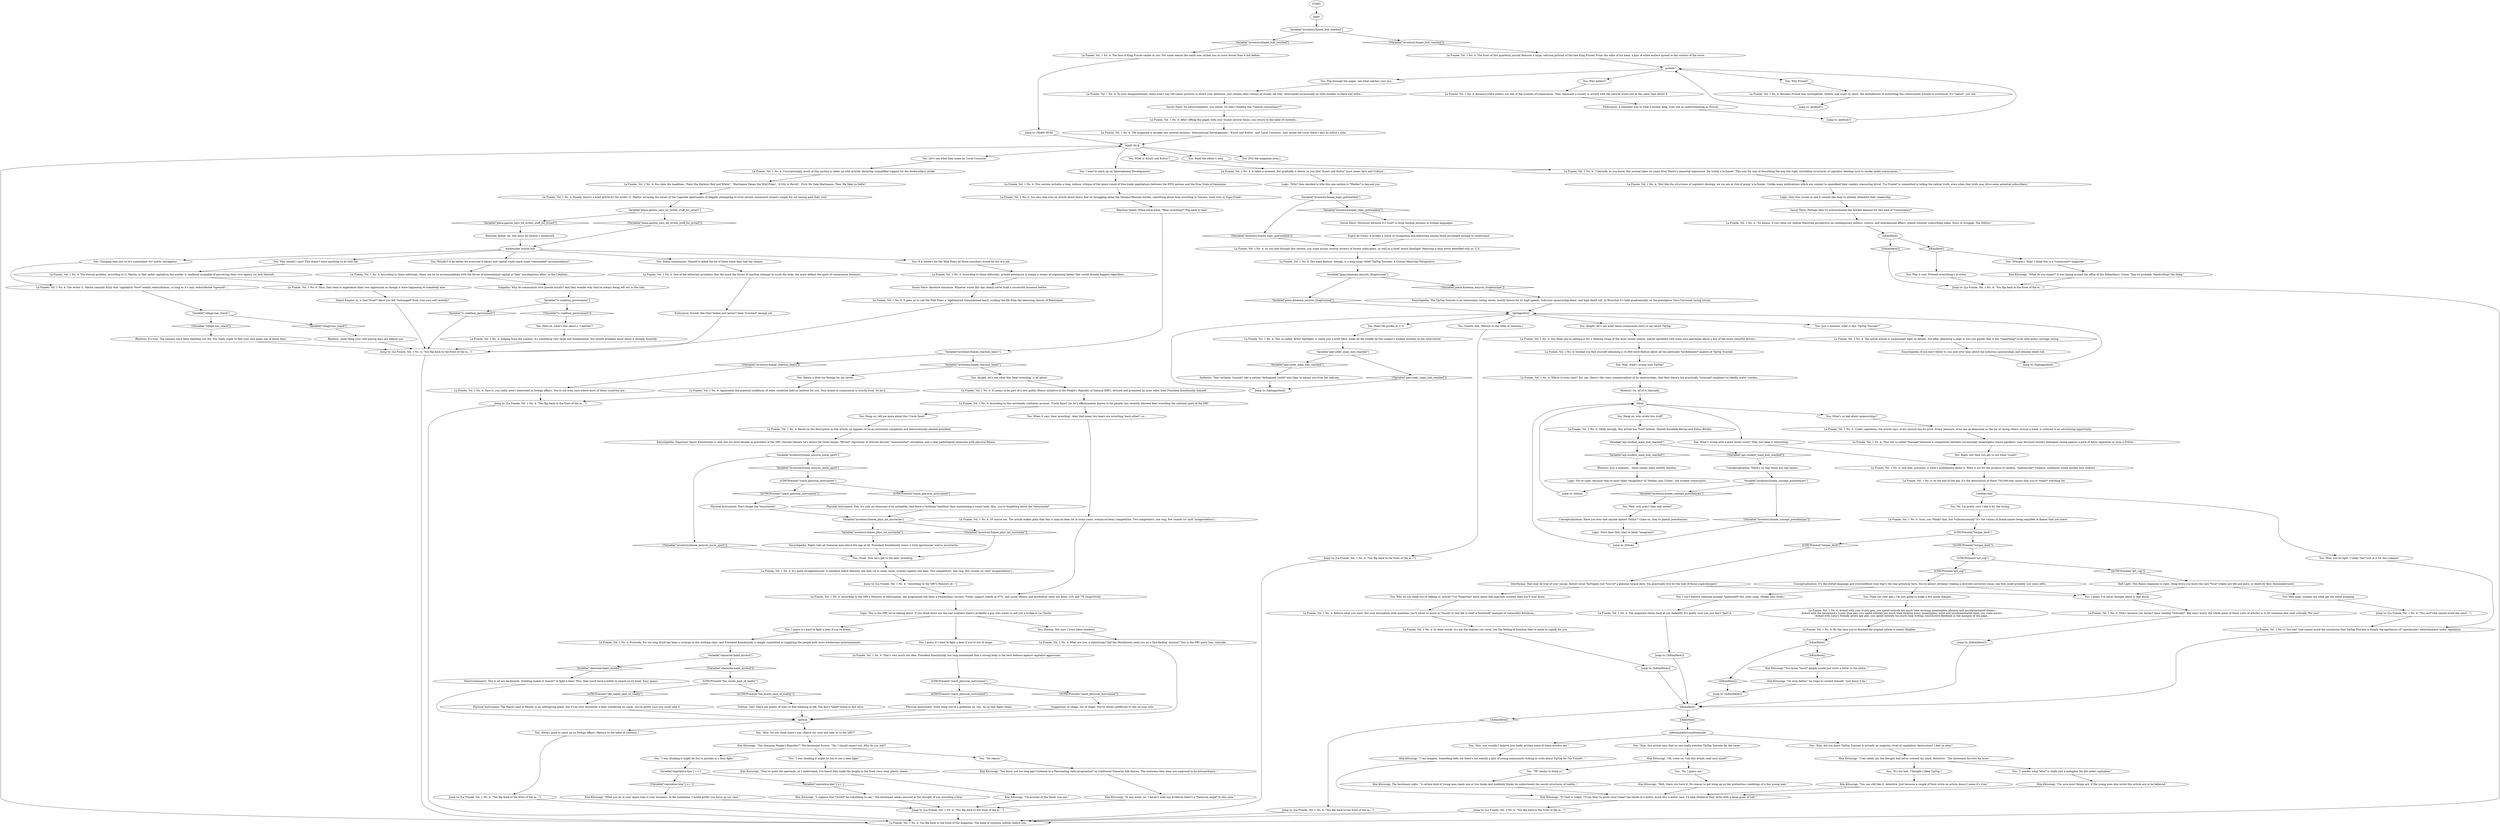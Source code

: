 # INVENTORY / LA FUMEE
# Vol. 1 No. 2 of *La Fumée*, Martinaise's leading quarterly journal of radical Mazovian thought (PART OF THE COMMUNIST DREAM QUEST)
# ==================================================
digraph G {
	  0 [label="START"];
	  1 [label="input"];
	  2 [label="La Fumée, Vol. 1 No. 4: You flip back to the front of the magazine. The table of contents unfolds before you."];
	  3 [label="You: Let's see what they mean by 'Local Concerns'."];
	  4 [label="You: Hang on, tell me more about this 'Uncle Sport'."];
	  5 [label="La Fumée, Vol. 1 No. 4: It takes a moment, but gradually it dawns on you that 'Kunst und Kultur' must mean 'Arts and Culture'..."];
	  6 [label="Variable[\"inventory.fumee_logic_gottwaldish\"]"];
	  7 [label="Variable[\"inventory.fumee_logic_gottwaldish\"]", shape=diamond];
	  8 [label="!(Variable[\"inventory.fumee_logic_gottwaldish\"])", shape=diamond];
	  9 [label="Savoir Faire: Obviously because it's *cool* to drop random phrases in foreign languages."];
	  10 [label="tthub"];
	  11 [label="You: What's so bad about sponsorships?"];
	  12 [label="La Fumée, Vol. 1 No. 4: And that, precisely, is what's problematic about it. Were it not for the promise of random, *spectacular* violence, audiences would quickly lose interest..."];
	  13 [label="Conceptualization: There's no way those are real names."];
	  14 [label="Kim Kitsuragi: \"Well, there you have it. No reason to get hung up on the pretentious ramblings of a few young men.\""];
	  15 [label="La Fumée, Vol. 1 No. 4: Sure, you *think* that, but *subconsciously* it's the visions of brand-names being engulfed in flames that you crave."];
	  16 [label="La Fumée, Vol. 1 No. 4: The writer G. Martin remarks dryly that 'capitalists *love* wealth redistribution, so long as it's only redistributed *upward*'..."];
	  17 [label="Conceptualization: It's the stilted language and overconfident tone that's the real giveaway here. You're almost certainly reading a recycled university essay, one that could probably use some edits."];
	  18 [label="Variable[\"pier.cindy_main_hub_reached\"]"];
	  19 [label="Variable[\"pier.cindy_main_hub_reached\"]", shape=diamond];
	  20 [label="!(Variable[\"pier.cindy_main_hub_reached\"])", shape=diamond];
	  21 [label="Jump to: [MAIN HUB]"];
	  23 [label="La Fumée, Vol. 1 No. 4: Where to even start? For one, there's the crass commercialism of its sponsorships. And then there's the practically *criminal* emphasis on deadly motor crashes..."];
	  24 [label="Jump to: [tiptopprehub]"];
	  25 [label="La Fumée, Vol. 1 No. 4: Under capitalism, the article says, every pursuit has its price. Every pleasure, even one as elemental as the joy of racing others around a track, is reduced to an advertising opportunity."];
	  26 [label="Jump to: [La Fumée, Vol. 1 No. 4: \"You flip back to the front of the m...\"]"];
	  27 [label="You: \"Kim, did you know TipTop Tournée is actually an orgiastic ritual of capitalistic destruction? I had no idea!\""];
	  28 [label="Jump to: [IsKimHere()]"];
	  29 [label="Jump to: [IsKimHere()]"];
	  30 [label="Jump to: [La Fumée, Vol. 1 No. 4: \"You flip back to the front of the m...\"]"];
	  31 [label="You: Hold on, what's this about a 'Coalition'?"];
	  32 [label="La Fumée, Vol. 1 No. 4: Thus, they tend to experience their own oppression as though it were happening to somebody else."];
	  33 [label="La Fumée, Vol. 1 No. 4: The face of King Frissel smiles at you. For some reason the smile now strikes you as more forced than it did before."];
	  34 [label="prehub?"];
	  35 [label="You: Flip through the pages, see what catches your eye."];
	  36 [label="La Fumée, Vol. 1 No. 4: \"Comrade, as you know, this journal takes its name from Mazov's immortal expression 'Du cristal à la fumée.' This was his way of describing the way the rigid, crystalline structures of capitalist ideology turn to smoke under communism...\""];
	  37 [label="La Fumée, Vol. 1 No. 4: It seems to be part of a new public fitness initiative in the People's Republic of Samara (SRV), devised and promoted by none other than President Knezhinisky himself."];
	  38 [label="You: \"No reason.\""];
	  39 [label="Variable[\"reputation.kim\"] >= 1"];
	  40 [label="Variable[\"reputation.kim\"] >= 1", shape=diamond];
	  41 [label="!(Variable[\"reputation.kim\"] >= 1)", shape=diamond];
	  42 [label="You: Great. Now let's get to the bear wrestling."];
	  43 [label="Logic: You're right, because they're most likely *anagrams* of 'Steban' and 'Ulixes', the student communists."];
	  44 [label="safetyhubafterconditionnode"];
	  45 [label="You: \"Kim, this article says that no one really watches TipTop Tournée for the races.\""];
	  46 [label="Jump to: [IsKimHere()]"];
	  47 [label="La Fumée, Vol. 1 No. 4: According to these editorials, private enterprise is simply a means of organising labour that would already happen regardless..."];
	  48 [label="Variable[\"inventory.fumee_hub_reached\"]"];
	  49 [label="Variable[\"inventory.fumee_hub_reached\"]", shape=diamond];
	  50 [label="!(Variable[\"inventory.fumee_hub_reached\"])", shape=diamond];
	  51 [label="La Fumée, Vol. 1 No. 4: Because white antlers are one of the symbols of communism. They represent a society in accord with the natural world and at the same time above it."];
	  52 [label="Jump to: [La Fumée, Vol. 1 No. 4: \"You flip back to the front of the m...\"]"];
	  53 [label="IsKimHere()"];
	  54 [label="IsKimHere()", shape=diamond];
	  55 [label="!(IsKimHere())", shape=diamond];
	  56 [label="Logic: Only four issues in and it sounds like they've already alienated their readership."];
	  57 [label="IsTHCPresent(\"coach_physical_instrument\")"];
	  58 [label="IsTHCPresent(\"coach_physical_instrument\")", shape=diamond];
	  59 [label="!(IsTHCPresent(\"coach_physical_instrument\"))", shape=diamond];
	  60 [label="Kim Kitsuragi: \"You know, not too long ago I listened to a *fascinating radio programme* on traditional Samaran folk dances. The costumes they wear are supposed to be extraordinary...\""];
	  61 [label="Variable[\"inventory.fumee_phys_int_mustache\"]"];
	  62 [label="Variable[\"inventory.fumee_phys_int_mustache\"]", shape=diamond];
	  63 [label="!(Variable[\"inventory.fumee_phys_int_mustache\"])", shape=diamond];
	  64 [label="Esprit de Corps: It evokes a sense of recognition and fellowship among those privileged enough to understand."];
	  65 [label="Authority: That certainly *sounds* like a certain *delinquent youth* who likes to harass you from her balcony."];
	  66 [label="Variable[\"inventory.fumee_concept_pseudonyms\"]"];
	  67 [label="Variable[\"inventory.fumee_concept_pseudonyms\"]", shape=diamond];
	  68 [label="!(Variable[\"inventory.fumee_concept_pseudonyms\"])", shape=diamond];
	  69 [label="IsKimHere()"];
	  70 [label="IsKimHere()", shape=diamond];
	  71 [label="!(IsKimHere())", shape=diamond];
	  72 [label="You: Wouldn't it be better for everyone if labour and capital could reach some *reasonable* accommodation?"];
	  73 [label="Variable[\"tc.coalition_government\"]"];
	  74 [label="Variable[\"tc.coalition_government\"]", shape=diamond];
	  75 [label="!(Variable[\"tc.coalition_government\"])", shape=diamond];
	  76 [label="La Fumée, Vol. 1 No. 4: Of course not. The article makes plain that this is man-on-bear (or in some cases, woman-on-bear) competition. Two competitors, one ring, five rounds (or until 'incapacitation')..."];
	  77 [label="Jump to: [La Fumée, Vol. 1 No. 4: \"You flip back to the front of the m...\"]"];
	  78 [label="Encyclopedia: Sapormat 'Sport' Knezhinisky is well into his third decade as president of the SRV. Outside Samara he's known for three things: *Brutal* repression of internal dissent, *monumental* corruption, and a near-pathological obsession with physical fitness."];
	  79 [label="IsTHCPresent(\"torque_dork\")"];
	  80 [label="IsTHCPresent(\"torque_dork\")", shape=diamond];
	  81 [label="!(IsTHCPresent(\"torque_dork\"))", shape=diamond];
	  82 [label="You: (Take out your pen.) I'm just going to make a few quick changes..."];
	  83 [label="You: Damn communists. Should've killed the lot of them when they had the chance."];
	  84 [label="La Fumée, Vol. 1 No. 4: Judging from the context, it's something very large and fundamental. You should probably know about it already, honestly."];
	  85 [label="La Fumée, Vol. 1 No. 4: Because Frissel was incompetent, foolish, and cruel. In short, the embodiment of everything the communards wished to overthrow. It's *satire*, you see."];
	  86 [label="MAIN HUB"];
	  87 [label="Endurance: A shameful way to treat a former king, even one as underwhelming as Frissel."];
	  88 [label="You: (Whisper.) \"Kim! I think this is a *communist* magazine.\""];
	  89 [label="La Fumée, Vol. 1 No. 4: Based on the description in this article, he appears to be an extremely competent and democratically elected president."];
	  90 [label="La Fumée, Vol. 1 No. 4: Precisely. For too long drink has been a scourge to the working class, and President Knezhinisky is deeply committed to supplying the people with more wholesome entertainments."];
	  91 [label="lasthub"];
	  92 [label="IsTHCPresent(\"the_waste_land_of_reality\")"];
	  93 [label="IsTHCPresent(\"the_waste_land_of_reality\")", shape=diamond];
	  94 [label="!(IsTHCPresent(\"the_waste_land_of_reality\"))", shape=diamond];
	  95 [label="You: What's wrong with a good motor crash? They just keep it interesting."];
	  96 [label="La Fumée, Vol. 1 No. 4: You skim the headlines: 'Paint the Harbour Red and White!', 'Martinaise Tames the Wild Pines', 'A City in Revolt', 'First We Take Martinaise, Then We Take La Delta!'."];
	  97 [label="La Fumée, Vol. 1 No. 4: You also skip over an article about heavy fuel oil smuggling along the Mesque-Messina border, something about bear wrestling in Samara, book riots in Yugo-Graad..."];
	  98 [label="Reaction Speed: Whoa-whoa-whoa. *Bear wrestling*? Flip back to that!"];
	  99 [label="Variable[\"inventory.fumee_reaction_bears\"]"];
	  100 [label="Variable[\"inventory.fumee_reaction_bears\"]", shape=diamond];
	  101 [label="!(Variable[\"inventory.fumee_reaction_bears\"])", shape=diamond];
	  102 [label="You: Alright, let's see what this 'bear wrestling' is all about..."];
	  103 [label="Suggestion: In shape, out of shape. You've always preferred to rely on your wits."];
	  104 [label="You: Always good to catch up on foreign affairs. (Return to the table of contents.)"];
	  105 [label="You: \"I was thinking it might be fun to partake in a bear fight.\""];
	  106 [label="Variable[\"inventory.fumee_encyclo_uncle_sport\"]"];
	  107 [label="Variable[\"inventory.fumee_encyclo_uncle_sport\"]", shape=diamond];
	  108 [label="!(Variable[\"inventory.fumee_encyclo_uncle_sport\"])", shape=diamond];
	  109 [label="Logic: *Why* they decided to title this one section in *Walder* is beyond you."];
	  110 [label="La Fumée, Vol. 1 No. 4: This so-called 'Artist Spotlight' is really just a brief Q&A, made all the briefer by the subject's evident hostility to her interviewer."];
	  111 [label="Jump to: [La Fumée, Vol. 1 No. 4: \"You flip back to the front of the m...\"]"];
	  112 [label="You: Wait, what's wrong with TipTop?"];
	  113 [label="Untitled hub"];
	  114 [label="La Fumée, Vol. 1 No. 4: Believe what you want, but your fascination with machines you'll never so much as *touch* in real life is itself a *textbook* example of commodity fetishism..."];
	  115 [label="You: Play it cool. Pretend everything's in order."];
	  116 [label="You: I guess it's hard to fight a bear if you're out of shape."];
	  117 [label="Kim Kitsuragi: \"They're quite the spectacle, as I understand. I've heard they make the people in the front rows wear plastic sheets...\""];
	  118 [label="Encyclopedia: If you don't follow it, you only ever hear about the ludicrous sponsorships and obscene death toll..."];
	  119 [label="Kim Kitsuragi: \"Oh, come on. Can this article read your mind?\""];
	  120 [label="Kim Kitsuragi: \"I'm sure most things are, if the young men who wrote this article are to be believed.\""];
	  121 [label="You: I guess I've never thought about it that much."];
	  122 [label="La Fumée, Vol. 1 No. 4: Armed with your trusty pen, you spend entirely too much time excising meaningless phrases and unsubstantiated claims...\nArmed with the lieutenant's trusty blue pen, you spend entirely too much time striking every meaningless word and unsubstantiated claim you come across...\nArmed with Lena's friendly green ape pen, you spend entirely too much time writing constructive feedback in the margins of the page... "];
	  123 [label="La Fumée, Vol. 1 No. 4: That's because you haven't been reading *critically*. But don't worry, the whole point of these sorts of articles is to let someone else read critically *for you*."];
	  124 [label="Kim Kitsuragi: \"You know, *most* people would just write a letter to the editor...\""];
	  125 [label="Savoir Faire: Absolute nonsense. Whoever wrote this has clearly never built a successful business before."];
	  126 [label="La Fumée, Vol. 1 No. 4: The magazine is divided into several sections: 'International Developments', 'Kunst und Kultur', and 'Local Concerns'. Just inside the cover there's also an editor's note."];
	  127 [label="Jump to: [prehub?]"];
	  128 [label="You: Hmmm. Not sure I trust these numbers."];
	  129 [label="La Fumée, Vol. 1 No. 4: What are you, a statistician? Did the Moralintern send you on a 'fact-finding' mission? This is the SRV party line, comrade."];
	  130 [label="Kim Kitsuragi: \"On account of the blood, you see.\""];
	  131 [label="Jump to: [La Fumée, Vol. 1 No. 4: \"According to the SRV's Ministry of...\"]"];
	  132 [label="Variable[\"plaza.kineema_encyclo_titoptournee\"]"];
	  133 [label="Variable[\"plaza.kineema_encyclo_titoptournee\"]", shape=diamond];
	  134 [label="!(Variable[\"plaza.kineema_encyclo_titoptournee\"])", shape=diamond];
	  135 [label="Rhetoric: Just a moment... those names seem awfully familiar."];
	  136 [label="Logic: More than that, they're likely *anagrams*."];
	  137 [label="Kim Kitsuragi: The lieutenant sighs. \"A certain kind of young man reads one or two books and suddenly thinks he understands the secret structures of reality...\""];
	  138 [label="Savoir Faire: Perhaps they've overestimated the market demand for this kind of *commentary*."];
	  139 [label="La Fumée, Vol. 1 No. 4: After riffling the pages with your thumb several times, you return to the table of contents..."];
	  140 [label="La Fumée, Vol. 1 No. 4: That's very much the idea. President Knezhinisky has long maintained that a strong body is the best defence against capitalist aggression."];
	  141 [label="Volition: See? There are plenty of ways to find meaning in life. You don't *need* booze to feel alive."];
	  142 [label="Kim Kitsuragi: \"What you do in your spare time is your business. In the meantime, I would prefer you focus on our case.\""];
	  143 [label="La Fumée, Vol. 1 No. 4: It's quite straightforward. A standard match features one man (or in some cases, woman) against one bear. Two competitors, one ring, five rounds (or until 'incapacitation')..."];
	  144 [label="La Fumée, Vol. 1 No. 4: Thus the so-called *tournée* becomes a competition between increasingly meaningless brand signifiers: your discount laundry detergent racing against a pack of Astra cigarettes or even a Frittte..."];
	  145 [label="Kim Kitsuragi: \"I can safely say the thought had never crossed my mind, detective.\" The lieutenant furrows his brow."];
	  146 [label="Jump to: [La Fumée, Vol. 1 No. 4: \"You flip back to the front of the m...\"]"];
	  147 [label="You: If it weren't for the Wild Pines all those moochers would be out of a job."];
	  148 [label="La Fumée, Vol. 1 No. 4: \"But like the structures of capitalist ideology, we too are at risk of going 'à la fumée.' Unlike many publications which are content to spoonfeed their readers reassuring drivel, *La Fumée* is committed to telling the radical truth, even when that truth may drive away potential subscribers.\""];
	  149 [label="Physical Instrument: The Waste Land of Reality is an unforgiving place, but if you ever encounter a bear wandering its roads, you're pretty sure you could take it."];
	  150 [label="La Fumée, Vol. 1 No. 4: The main feature, though, is a long essay titled 'TipTop Tournée: A Critical Mazovian Perspective'."];
	  151 [label="You: Read the profile of 'C.S.'"];
	  152 [label="You: Sounds dull. (Return to the table of contents.)"];
	  153 [label="Jump to: [tthub]"];
	  154 [label="Kim Kitsuragi: \"I can imagine. Something tells me there's not exactly a glut of young communists itching to write about TipTop for *La Fumée*...\""];
	  155 [label="You: \"No, I guess not.\""];
	  156 [label="La Fumée, Vol. 1 No. 4: Finally, there's a brief article by the writer 'G. Martin' accusing the owner of the Capeside Apartments of illegally attempting to evict certain communist tenants simply for not having paid their rent."];
	  157 [label="Variable[\"plaza.gaston_says_he_writes_stuff_for_evrart\"]"];
	  158 [label="Variable[\"plaza.gaston_says_he_writes_stuff_for_evrart\"]", shape=diamond];
	  159 [label="!(Variable[\"plaza.gaston_says_he_writes_stuff_for_evrart\"])", shape=diamond];
	  160 [label="You: When it says 'bear wrestling', does that mean two bears are wrestling *each other*, or..."];
	  161 [label="Physical Instrument: Good thing you're a goddamn ox, son. An ox that fights bears."];
	  162 [label="You: \"Kim! Do you think there's any chance our case will take us to the SRV?\""];
	  163 [label="Jump to: [La Fumée, Vol. 1 No. 4: \"You flip back to the front of the m...\"]"];
	  164 [label="You: \"I was thinking it might be fun to see a bear fight.\""];
	  165 [label="Physical Instrument: Don't forget the *moustache*."];
	  166 [label="You: Just a moment, what is this 'TipTop Tournée'?"];
	  167 [label="La Fumée, Vol. 1 No. 4: The actual article is surprisingly light on details, but after skimming a page or two you gather that it has *something* to do with motor carriage racing..."];
	  168 [label="La Fumée, Vol. 1 No. 4: You think you're settling in for a relaxing recap of the most recent season, maybe sprinkled with some nice anecdotes about a few of the more colourful drivers..."];
	  169 [label="La Fumée, Vol. 1 No. 4: You see? One cannot avoid the conclusion that TipTop Tournée is simply the apotheosis of \"spectacular\" entertainment under capitalism."];
	  170 [label="IsTHCPresent(\"art_cop\")"];
	  171 [label="IsTHCPresent(\"art_cop\")", shape=diamond];
	  172 [label="!(IsTHCPresent(\"art_cop\"))", shape=diamond];
	  173 [label="You: I can't believe someone actually *published* this utter tripe. (Shake your head.)"];
	  174 [label="La Fumée, Vol. 1 No. 4: The magazine stares back at you defiantly. It's pretty sure you just don't *get* it."];
	  175 [label="La Fumée, Vol. 1 No. 4: In other words, it's not the engines you covet, but the feeling of freedom they're made to signify for you."];
	  176 [label="Variable[\"village.has_shack\"]"];
	  177 [label="Variable[\"village.has_shack\"]", shape=diamond];
	  178 [label="!(Variable[\"village.has_shack\"])", shape=diamond];
	  179 [label="Rhetoric: Good thing your rent-paying days are behind you."];
	  180 [label="Rhetoric: It's true. The rentiers have been bleeding you dry. You really ought to find your own place one of these days."];
	  181 [label="La Fumée, Vol. 1 No. 4: To your disappointment, there aren't any full-colour pictures to direct your attention, just column after column of closely set text, interrupted occasionally by little doodles in black and white..."];
	  182 [label="Savoir Faire: No advertisements, you notice. So who's funding this *radical commentary*?"];
	  183 [label="Kim Kitsuragi: \"I suppose that *would* be something to see.\" The lieutenant seems amused at the thought of you wrestling a bear."];
	  184 [label="Physical Instrument: Son, it's only an obsession if its unhealthy. And there's *nothing* healthier than maintaining a sound body. Also, you're forgetting about the *moustache*."];
	  185 [label="You: Wait, why aren't they real names?"];
	  186 [label="You: No, I'm pretty sure I like it for the racing."];
	  187 [label="You: \"It's too bad. I thought I liked TipTop.\""];
	  188 [label="La Fumée, Vol. 1 No. 4: One of the editorials proclaims that the more the forces of reaction attempt to crush the body, the more defiant the spirit of communism becomes..."];
	  189 [label="La Fumée, Vol. 1 No. 4: The eternal problem, according to G. Martin, is that under capitalism the worker is rendered incapable of perceiving their own agency (or lack thereof)..."];
	  190 [label="Inland Empire: Is, is that *true*? Have you felt *estranged* from your own self recently?"];
	  191 [label="You: I want to catch up on 'International Developments'."];
	  192 [label="La Fumée, Vol. 1 No. 4: This section includes a long, tedious critique of the latest round of free-trade negotiations between the EPIS nations and the Free State of Semenine."];
	  193 [label="Encyclopedia: Right. Like all Samaran men above the age of 40, President Knezhinisky wears a truly spectacular walrus moustache."];
	  194 [label="La Fumée, Vol. 1 No. 4: Instead you find yourself skimming a 10,000-word feature about all the politically *problematic* aspects of TipTop Tournée."];
	  195 [label="Kim Kitsuragi: \"You can still like it, detective. Just because a couple of fools wrote an article doesn't mean it's true.\""];
	  196 [label="You: \"*It* seems to think so.\""];
	  197 [label="dockworker article hub"];
	  198 [label="La Fumée, Vol. 1 No. 4: According to these editorials, there can be no accommodation with the forces of international capital or their 'mucilaginous allies' in the Coalition..."];
	  199 [label="You: What is 'Kunst und Kultur'?"];
	  200 [label="You: I guess it's hard to fight a bear if you're drunk."];
	  201 [label="La Fumée, Vol. 1 No. 4: At the end of the day, it's the destruction of these 750,000-reál racers that you're *really* watching for."];
	  202 [label="Jump to: [tthub]"];
	  203 [label="La Fumée, Vol. 1 No. 4: By the time you're finished the original article is nearly illegible."];
	  204 [label="Reaction Speed: Ah, this must be Gaston's handiwork."];
	  205 [label="You: Charging rent just to live somewhere *is* pretty outrageous."];
	  206 [label="You: Why antlers?"];
	  207 [label="You: Seems a little too foreign for my tastes."];
	  208 [label="Variable[\"character.habit_alcohol\"]"];
	  209 [label="Variable[\"character.habit_alcohol\"]", shape=diamond];
	  210 [label="!(Variable[\"character.habit_alcohol\"])", shape=diamond];
	  211 [label="tiptopprehub"];
	  212 [label="You: Hang on, who wrote this stuff?"];
	  213 [label="Kim Kitsuragi: \"If I had to wager, I'd say they've never even *seen* the inside of a motor, much less a motor race. I'd take whatever they write with a large grain of salt.\""];
	  214 [label="Interfacing: That may be true of your casual, factory-issue TipTopper, but *you're* a genuine torque dork. You practically live for the wail of those superchargers!"];
	  215 [label="You: Hell yeah, crashes are what get the blood pumping."];
	  216 [label="You: Who do you think you're talking to, article? I've *forgotten* more about fuel-injection systems than you'll ever know."];
	  217 [label="Kim Kitsuragi: \"Or even better,\" he stops to correct himself, \"just leave it be.\""];
	  218 [label="La Fumée, Vol. 1 No. 4: It goes on to call the Wild Pines a 'nightmarish transnational leech, sucking the life from the labouring classes of Martinaise'."];
	  219 [label="You: Why Frissel?"];
	  220 [label="Jump to: [prehub?]"];
	  221 [label="La Fumée, Vol. 1 No. 4: \"So please, if you value our radical Mazovian perspective on contemporary politics, culture, and international affairs, please consider subscribing today. Yours in struggle, The Editors.\""];
	  222 [label="Jump to: [La Fumée, Vol. 1 No. 4: \"You flip back to the front of the m...\"]"];
	  223 [label="Electrochemistry: This is all ass-backwards. Drinking makes it *easier* to fight a bear! Plus, then you'll have a bottle to smash on its head. Easy peasy!"];
	  224 [label="Jump to: [tiptopprehub]"];
	  225 [label="Conceptualization: Have you ever met anyone named 'Exilus'? Come on, they're plainly pseudonyms."];
	  226 [label="IsKimHere()"];
	  227 [label="IsKimHere()", shape=diamond];
	  228 [label="!(IsKimHere())", shape=diamond];
	  229 [label="Half Light: This flimsy magazine is right. Deep down you know the only *true* stakes are life and glory, or death by fiery dismemberment."];
	  230 [label="La Fumée, Vol. 1 No. 4: Unsurprisingly, much of this section is taken up with articles declaring unqualified support for the dockworkers' strike."];
	  231 [label="You: Why should I care? This doesn't have anything to do with me."];
	  232 [label="La Fumée, Vol. 1 No. 4: The front of this quarterly journal features a large, satirical portrait of the late King Frissel. From the sides of his head, a pair of white antlers spread to the corners of the cover."];
	  233 [label="You: Read the editor's note."];
	  234 [label="You: [Put the magazine away.]"];
	  235 [label="Kim Kitsuragi: \"What do you expect? It was laying around the office of the Débardeurs' Union. They're probably *bankrolling* the thing.\""];
	  236 [label="La Fumée, Vol. 1 No. 4: Face it, you really aren't interested in foreign affairs. You're not even sure where most of these countries are..."];
	  237 [label="La Fumée, Vol. 1 No. 4: Apparently the material conditions of other countries hold no interest for you. Your brand of communism is strictly local. So be it..."];
	  238 [label="La Fumée, Vol. 1 No. 4: According to this extremely credulous account, 'Uncle Sport' (as he's affectionately known to his people) has recently decreed bear wrestling the national sport of the SRV."];
	  239 [label="La Fumée, Vol. 1 No. 4: According to the SRV's Ministry of Information, the programme has been a tremendous success. Public support stands at 87%, and youth obesity and alcoholism rates are down 12% and 7% respectively."];
	  240 [label="IsTHCPresent(\"coach_physical_instrument\")"];
	  241 [label="IsTHCPresent(\"coach_physical_instrument\")", shape=diamond];
	  242 [label="!(IsTHCPresent(\"coach_physical_instrument\"))", shape=diamond];
	  243 [label="Encyclopedia: The TipTop Tournée is an interisolary racing series, mostly known for its high speeds, ludicrous sponsorship deals, and high death toll. In Revachol it's held quadrennially on the prestigious Zéro Carrousel racing circuit."];
	  244 [label="You: Alright, let's see what these communists have to say about TipTop."];
	  245 [label="La Fumée, Vol. 1 No. 4: Oddly enough, this article has *two* bylines: Nasteb Encalada-Bernal and Exilus Bücher."];
	  246 [label="Variable[\"apt.student_main_hub_reached\"]"];
	  247 [label="Variable[\"apt.student_main_hub_reached\"]", shape=diamond];
	  248 [label="!(Variable[\"apt.student_main_hub_reached\"])", shape=diamond];
	  249 [label="You: \"Kim, you wouldn't believe how badly written some of these articles are.\""];
	  250 [label="Logic: This is the SRV we're talking about. If you think those are the real numbers there's probably a guy who wants to sell you a bridge in La Cherte."];
	  251 [label="La Fumée, Vol. 1 No. 4: As you leaf through this section, you come across several reviews of recent radio-plays, as well as a brief 'Artist Spotlight' featuring a local artist identified only as 'C.S.'"];
	  252 [label="You: \"I wonder what *else* is really just a metaphor for life under capitalism.\""];
	  253 [label="Jump to: [IsKimHere()]"];
	  254 [label="Endurance: Sounds like their bodies just haven't been *crushed* enough yet."];
	  255 [label="Kim Kitsuragi: \"The Samaran People's Republic?\" The lieutenant frowns. \"No, I should expect not. Why do you ask?\""];
	  256 [label="Kim Kitsuragi: \"In any event, no, I haven't seen any evidence there's a *Samaran angle* to this case.\""];
	  257 [label="Rhetoric: So, all of it, basically."];
	  258 [label="You: Right, but then you get to see them *crash*."];
	  259 [label="You: Wow, you're right. I really *am* just in it for the violence!"];
	  260 [label="Jump to: [La Fumée, Vol. 1 No. 4: \"You see? One cannot avoid the concl...\"]"];
	  261 [label="Empathy: Why do communists love puerile insults? And they wonder why they're always being left out in the cold."];
	  0 -> 1
	  1 -> 48
	  2 -> 86
	  3 -> 230
	  4 -> 89
	  5 -> 109
	  6 -> 8
	  6 -> 7
	  7 -> 9
	  8 -> 251
	  9 -> 64
	  10 -> 11
	  10 -> 212
	  10 -> 95
	  11 -> 25
	  12 -> 201
	  13 -> 66
	  14 -> 213
	  15 -> 79
	  16 -> 176
	  17 -> 121
	  17 -> 82
	  17 -> 173
	  18 -> 19
	  18 -> 20
	  19 -> 65
	  20 -> 24
	  21 -> 86
	  23 -> 257
	  24 -> 211
	  25 -> 144
	  26 -> 2
	  27 -> 145
	  28 -> 226
	  29 -> 226
	  30 -> 2
	  31 -> 84
	  32 -> 190
	  33 -> 21
	  34 -> 35
	  34 -> 219
	  34 -> 206
	  35 -> 181
	  36 -> 148
	  37 -> 238
	  38 -> 60
	  39 -> 40
	  39 -> 41
	  40 -> 183
	  41 -> 142
	  42 -> 143
	  43 -> 153
	  44 -> 249
	  44 -> 27
	  44 -> 45
	  45 -> 119
	  46 -> 226
	  47 -> 125
	  48 -> 49
	  48 -> 50
	  49 -> 33
	  50 -> 232
	  51 -> 87
	  52 -> 2
	  53 -> 54
	  53 -> 55
	  54 -> 88
	  54 -> 115
	  55 -> 52
	  56 -> 138
	  57 -> 58
	  57 -> 59
	  58 -> 161
	  59 -> 103
	  60 -> 256
	  61 -> 62
	  61 -> 63
	  62 -> 193
	  63 -> 42
	  64 -> 251
	  65 -> 24
	  66 -> 67
	  66 -> 68
	  67 -> 185
	  68 -> 202
	  69 -> 70
	  69 -> 71
	  70 -> 124
	  71 -> 28
	  72 -> 198
	  73 -> 74
	  73 -> 75
	  74 -> 30
	  75 -> 31
	  76 -> 239
	  77 -> 2
	  78 -> 106
	  79 -> 80
	  79 -> 81
	  80 -> 214
	  81 -> 170
	  82 -> 122
	  83 -> 188
	  84 -> 30
	  85 -> 220
	  86 -> 3
	  86 -> 199
	  86 -> 233
	  86 -> 234
	  86 -> 191
	  87 -> 127
	  88 -> 235
	  89 -> 78
	  90 -> 208
	  91 -> 104
	  91 -> 162
	  92 -> 93
	  92 -> 94
	  93 -> 149
	  94 -> 141
	  95 -> 12
	  96 -> 156
	  97 -> 98
	  98 -> 99
	  99 -> 100
	  99 -> 101
	  100 -> 102
	  100 -> 207
	  101 -> 236
	  102 -> 37
	  103 -> 91
	  104 -> 163
	  105 -> 39
	  106 -> 107
	  106 -> 108
	  107 -> 240
	  108 -> 42
	  109 -> 6
	  110 -> 18
	  111 -> 2
	  112 -> 23
	  113 -> 186
	  113 -> 259
	  114 -> 175
	  115 -> 52
	  116 -> 140
	  117 -> 130
	  118 -> 224
	  119 -> 155
	  119 -> 196
	  120 -> 213
	  121 -> 123
	  122 -> 203
	  123 -> 46
	  124 -> 217
	  125 -> 218
	  126 -> 86
	  127 -> 34
	  128 -> 129
	  129 -> 91
	  130 -> 77
	  131 -> 239
	  132 -> 133
	  132 -> 134
	  133 -> 211
	  134 -> 243
	  135 -> 43
	  136 -> 202
	  137 -> 213
	  138 -> 221
	  139 -> 126
	  140 -> 57
	  141 -> 91
	  142 -> 77
	  143 -> 131
	  144 -> 258
	  145 -> 187
	  145 -> 252
	  146 -> 2
	  147 -> 47
	  148 -> 56
	  149 -> 91
	  150 -> 132
	  151 -> 110
	  152 -> 111
	  153 -> 10
	  154 -> 213
	  155 -> 14
	  156 -> 157
	  157 -> 158
	  157 -> 159
	  158 -> 204
	  159 -> 197
	  160 -> 76
	  161 -> 91
	  162 -> 255
	  163 -> 2
	  164 -> 117
	  165 -> 61
	  166 -> 167
	  167 -> 118
	  168 -> 194
	  169 -> 226
	  170 -> 171
	  170 -> 172
	  171 -> 17
	  172 -> 229
	  173 -> 174
	  174 -> 29
	  175 -> 253
	  176 -> 177
	  176 -> 178
	  177 -> 179
	  178 -> 180
	  179 -> 30
	  180 -> 30
	  181 -> 182
	  182 -> 139
	  183 -> 77
	  184 -> 61
	  185 -> 225
	  186 -> 15
	  187 -> 195
	  188 -> 254
	  189 -> 32
	  190 -> 30
	  191 -> 192
	  192 -> 97
	  193 -> 42
	  194 -> 112
	  195 -> 213
	  196 -> 137
	  197 -> 231
	  197 -> 72
	  197 -> 205
	  197 -> 83
	  197 -> 147
	  198 -> 261
	  199 -> 5
	  200 -> 90
	  201 -> 113
	  202 -> 10
	  203 -> 69
	  204 -> 197
	  205 -> 16
	  206 -> 51
	  207 -> 237
	  208 -> 209
	  208 -> 210
	  209 -> 223
	  210 -> 92
	  211 -> 152
	  211 -> 244
	  211 -> 166
	  211 -> 151
	  212 -> 245
	  213 -> 146
	  214 -> 216
	  214 -> 121
	  215 -> 260
	  216 -> 114
	  217 -> 28
	  218 -> 30
	  219 -> 85
	  220 -> 34
	  221 -> 53
	  222 -> 2
	  223 -> 91
	  224 -> 211
	  225 -> 136
	  226 -> 227
	  226 -> 228
	  227 -> 44
	  228 -> 26
	  229 -> 121
	  229 -> 215
	  230 -> 96
	  231 -> 189
	  232 -> 34
	  233 -> 36
	  235 -> 52
	  236 -> 222
	  237 -> 222
	  238 -> 160
	  238 -> 4
	  239 -> 250
	  240 -> 241
	  240 -> 242
	  241 -> 184
	  242 -> 165
	  243 -> 211
	  244 -> 168
	  245 -> 246
	  246 -> 248
	  246 -> 247
	  247 -> 135
	  248 -> 13
	  249 -> 154
	  250 -> 200
	  250 -> 116
	  250 -> 128
	  251 -> 150
	  252 -> 120
	  253 -> 226
	  254 -> 30
	  255 -> 105
	  255 -> 164
	  255 -> 38
	  256 -> 77
	  257 -> 10
	  258 -> 12
	  259 -> 169
	  260 -> 169
	  261 -> 73
}

